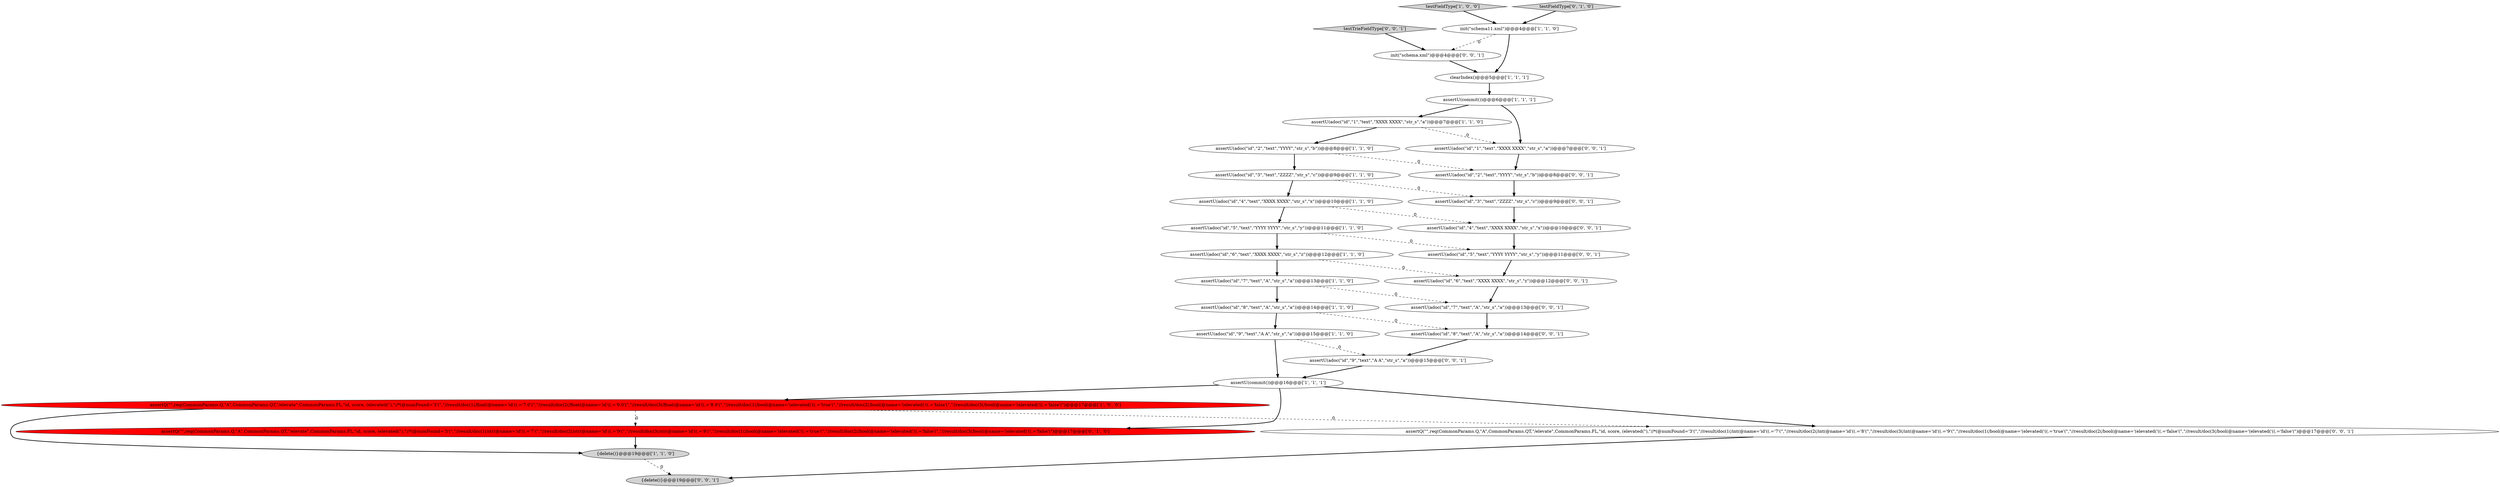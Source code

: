 digraph {
29 [style = filled, label = "init(\"schema.xml\")@@@4@@@['0', '0', '1']", fillcolor = white, shape = ellipse image = "AAA0AAABBB3BBB"];
14 [style = filled, label = "assertU(adoc(\"id\",\"9\",\"text\",\"A A\",\"str_s\",\"a\"))@@@15@@@['1', '1', '0']", fillcolor = white, shape = ellipse image = "AAA0AAABBB1BBB"];
18 [style = filled, label = "assertU(adoc(\"id\",\"3\",\"text\",\"ZZZZ\",\"str_s\",\"c\"))@@@9@@@['0', '0', '1']", fillcolor = white, shape = ellipse image = "AAA0AAABBB3BBB"];
11 [style = filled, label = "assertU(adoc(\"id\",\"1\",\"text\",\"XXXX XXXX\",\"str_s\",\"a\"))@@@7@@@['1', '1', '0']", fillcolor = white, shape = ellipse image = "AAA0AAABBB1BBB"];
23 [style = filled, label = "assertU(adoc(\"id\",\"8\",\"text\",\"A\",\"str_s\",\"a\"))@@@14@@@['0', '0', '1']", fillcolor = white, shape = ellipse image = "AAA0AAABBB3BBB"];
6 [style = filled, label = "{delete()}@@@19@@@['1', '1', '0']", fillcolor = lightgray, shape = ellipse image = "AAA0AAABBB1BBB"];
28 [style = filled, label = "{delete()}@@@19@@@['0', '0', '1']", fillcolor = lightgray, shape = ellipse image = "AAA0AAABBB3BBB"];
30 [style = filled, label = "assertQ(\"\",req(CommonParams.Q,\"A\",CommonParams.QT,\"/elevate\",CommonParams.FL,\"id, score, (elevated(\"),\"//*(@numFound='3'(\",\"//result/doc(1(/int(@name='id'((.='7'(\",\"//result/doc(2(/int(@name='id'((.='8'(\",\"//result/doc(3(/int(@name='id'((.='9'(\",\"//result/doc(1(/bool(@name='(elevated('((.='true'(\",\"//result/doc(2(/bool(@name='(elevated('((.='false'(\",\"//result/doc(3(/bool(@name='(elevated('((.='false'(\")@@@17@@@['0', '0', '1']", fillcolor = white, shape = ellipse image = "AAA0AAABBB3BBB"];
24 [style = filled, label = "assertU(adoc(\"id\",\"4\",\"text\",\"XXXX XXXX\",\"str_s\",\"x\"))@@@10@@@['0', '0', '1']", fillcolor = white, shape = ellipse image = "AAA0AAABBB3BBB"];
15 [style = filled, label = "assertU(adoc(\"id\",\"4\",\"text\",\"XXXX XXXX\",\"str_s\",\"x\"))@@@10@@@['1', '1', '0']", fillcolor = white, shape = ellipse image = "AAA0AAABBB1BBB"];
2 [style = filled, label = "assertU(adoc(\"id\",\"7\",\"text\",\"A\",\"str_s\",\"a\"))@@@13@@@['1', '1', '0']", fillcolor = white, shape = ellipse image = "AAA0AAABBB1BBB"];
12 [style = filled, label = "assertU(commit())@@@16@@@['1', '1', '1']", fillcolor = white, shape = ellipse image = "AAA0AAABBB1BBB"];
21 [style = filled, label = "assertU(adoc(\"id\",\"7\",\"text\",\"A\",\"str_s\",\"a\"))@@@13@@@['0', '0', '1']", fillcolor = white, shape = ellipse image = "AAA0AAABBB3BBB"];
22 [style = filled, label = "assertU(adoc(\"id\",\"2\",\"text\",\"YYYY\",\"str_s\",\"b\"))@@@8@@@['0', '0', '1']", fillcolor = white, shape = ellipse image = "AAA0AAABBB3BBB"];
8 [style = filled, label = "assertU(adoc(\"id\",\"6\",\"text\",\"XXXX XXXX\",\"str_s\",\"z\"))@@@12@@@['1', '1', '0']", fillcolor = white, shape = ellipse image = "AAA0AAABBB1BBB"];
25 [style = filled, label = "testTrieFieldType['0', '0', '1']", fillcolor = lightgray, shape = diamond image = "AAA0AAABBB3BBB"];
20 [style = filled, label = "assertU(adoc(\"id\",\"6\",\"text\",\"XXXX XXXX\",\"str_s\",\"z\"))@@@12@@@['0', '0', '1']", fillcolor = white, shape = ellipse image = "AAA0AAABBB3BBB"];
26 [style = filled, label = "assertU(adoc(\"id\",\"1\",\"text\",\"XXXX XXXX\",\"str_s\",\"a\"))@@@7@@@['0', '0', '1']", fillcolor = white, shape = ellipse image = "AAA0AAABBB3BBB"];
3 [style = filled, label = "testFieldType['1', '0', '0']", fillcolor = lightgray, shape = diamond image = "AAA0AAABBB1BBB"];
10 [style = filled, label = "assertQ(\"\",req(CommonParams.Q,\"A\",CommonParams.QT,\"/elevate\",CommonParams.FL,\"id, score, (elevated(\"),\"//*(@numFound='3'(\",\"//result/doc(1(/float(@name='id'((.='7.0'(\",\"//result/doc(2(/float(@name='id'((.='9.0'(\",\"//result/doc(3(/float(@name='id'((.='8.0'(\",\"//result/doc(1(/bool(@name='(elevated('((.='true'(\",\"//result/doc(2(/bool(@name='(elevated('((.='false'(\",\"//result/doc(3(/bool(@name='(elevated('((.='false'(\")@@@17@@@['1', '0', '0']", fillcolor = red, shape = ellipse image = "AAA1AAABBB1BBB"];
19 [style = filled, label = "assertU(adoc(\"id\",\"9\",\"text\",\"A A\",\"str_s\",\"a\"))@@@15@@@['0', '0', '1']", fillcolor = white, shape = ellipse image = "AAA0AAABBB3BBB"];
27 [style = filled, label = "assertU(adoc(\"id\",\"5\",\"text\",\"YYYY YYYY\",\"str_s\",\"y\"))@@@11@@@['0', '0', '1']", fillcolor = white, shape = ellipse image = "AAA0AAABBB3BBB"];
7 [style = filled, label = "assertU(adoc(\"id\",\"3\",\"text\",\"ZZZZ\",\"str_s\",\"c\"))@@@9@@@['1', '1', '0']", fillcolor = white, shape = ellipse image = "AAA0AAABBB1BBB"];
0 [style = filled, label = "clearIndex()@@@5@@@['1', '1', '1']", fillcolor = white, shape = ellipse image = "AAA0AAABBB1BBB"];
13 [style = filled, label = "assertU(adoc(\"id\",\"2\",\"text\",\"YYYY\",\"str_s\",\"b\"))@@@8@@@['1', '1', '0']", fillcolor = white, shape = ellipse image = "AAA0AAABBB1BBB"];
5 [style = filled, label = "assertU(adoc(\"id\",\"5\",\"text\",\"YYYY YYYY\",\"str_s\",\"y\"))@@@11@@@['1', '1', '0']", fillcolor = white, shape = ellipse image = "AAA0AAABBB1BBB"];
1 [style = filled, label = "assertU(adoc(\"id\",\"8\",\"text\",\"A\",\"str_s\",\"a\"))@@@14@@@['1', '1', '0']", fillcolor = white, shape = ellipse image = "AAA0AAABBB1BBB"];
17 [style = filled, label = "assertQ(\"\",req(CommonParams.Q,\"A\",CommonParams.QT,\"/elevate\",CommonParams.FL,\"id, score, (elevated(\"),\"//*(@numFound='3'(\",\"//result/doc(1(/str(@name='id'((.='7'(\",\"//result/doc(2(/str(@name='id'((.='9'(\",\"//result/doc(3(/str(@name='id'((.='8'(\",\"//result/doc(1(/bool(@name='(elevated('((.='true'(\",\"//result/doc(2(/bool(@name='(elevated('((.='false'(\",\"//result/doc(3(/bool(@name='(elevated('((.='false'(\")@@@17@@@['0', '1', '0']", fillcolor = red, shape = ellipse image = "AAA1AAABBB2BBB"];
9 [style = filled, label = "assertU(commit())@@@6@@@['1', '1', '1']", fillcolor = white, shape = ellipse image = "AAA0AAABBB1BBB"];
4 [style = filled, label = "init(\"schema11.xml\")@@@4@@@['1', '1', '0']", fillcolor = white, shape = ellipse image = "AAA0AAABBB1BBB"];
16 [style = filled, label = "testFieldType['0', '1', '0']", fillcolor = lightgray, shape = diamond image = "AAA0AAABBB2BBB"];
5->8 [style = bold, label=""];
0->9 [style = bold, label=""];
18->24 [style = bold, label=""];
9->11 [style = bold, label=""];
7->18 [style = dashed, label="0"];
19->12 [style = bold, label=""];
17->6 [style = bold, label=""];
2->1 [style = bold, label=""];
11->26 [style = dashed, label="0"];
12->17 [style = bold, label=""];
15->24 [style = dashed, label="0"];
29->0 [style = bold, label=""];
8->20 [style = dashed, label="0"];
12->30 [style = bold, label=""];
25->29 [style = bold, label=""];
3->4 [style = bold, label=""];
10->6 [style = bold, label=""];
15->5 [style = bold, label=""];
26->22 [style = bold, label=""];
4->0 [style = bold, label=""];
20->21 [style = bold, label=""];
9->26 [style = bold, label=""];
6->28 [style = dashed, label="0"];
5->27 [style = dashed, label="0"];
12->10 [style = bold, label=""];
22->18 [style = bold, label=""];
30->28 [style = bold, label=""];
10->30 [style = dashed, label="0"];
8->2 [style = bold, label=""];
2->21 [style = dashed, label="0"];
13->7 [style = bold, label=""];
23->19 [style = bold, label=""];
14->12 [style = bold, label=""];
11->13 [style = bold, label=""];
10->17 [style = dashed, label="0"];
7->15 [style = bold, label=""];
1->14 [style = bold, label=""];
14->19 [style = dashed, label="0"];
4->29 [style = dashed, label="0"];
16->4 [style = bold, label=""];
13->22 [style = dashed, label="0"];
27->20 [style = bold, label=""];
24->27 [style = bold, label=""];
1->23 [style = dashed, label="0"];
21->23 [style = bold, label=""];
}
